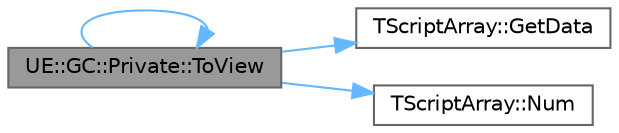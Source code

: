 digraph "UE::GC::Private::ToView"
{
 // INTERACTIVE_SVG=YES
 // LATEX_PDF_SIZE
  bgcolor="transparent";
  edge [fontname=Helvetica,fontsize=10,labelfontname=Helvetica,labelfontsize=10];
  node [fontname=Helvetica,fontsize=10,shape=box,height=0.2,width=0.4];
  rankdir="LR";
  Node1 [id="Node000001",label="UE::GC::Private::ToView",height=0.2,width=0.4,color="gray40", fillcolor="grey60", style="filled", fontcolor="black",tooltip=" "];
  Node1 -> Node2 [id="edge1_Node000001_Node000002",color="steelblue1",style="solid",tooltip=" "];
  Node2 [id="Node000002",label="TScriptArray::GetData",height=0.2,width=0.4,color="grey40", fillcolor="white", style="filled",URL="$da/d83/classTScriptArray.html#af3b98a5025094fbdc2d7d94e74d49c79",tooltip=" "];
  Node1 -> Node3 [id="edge2_Node000001_Node000003",color="steelblue1",style="solid",tooltip=" "];
  Node3 [id="Node000003",label="TScriptArray::Num",height=0.2,width=0.4,color="grey40", fillcolor="white", style="filled",URL="$da/d83/classTScriptArray.html#ac29afb8b0d276c97a05175a0a3e42a15",tooltip=" "];
  Node1 -> Node1 [id="edge3_Node000001_Node000001",color="steelblue1",style="solid",tooltip=" "];
}
